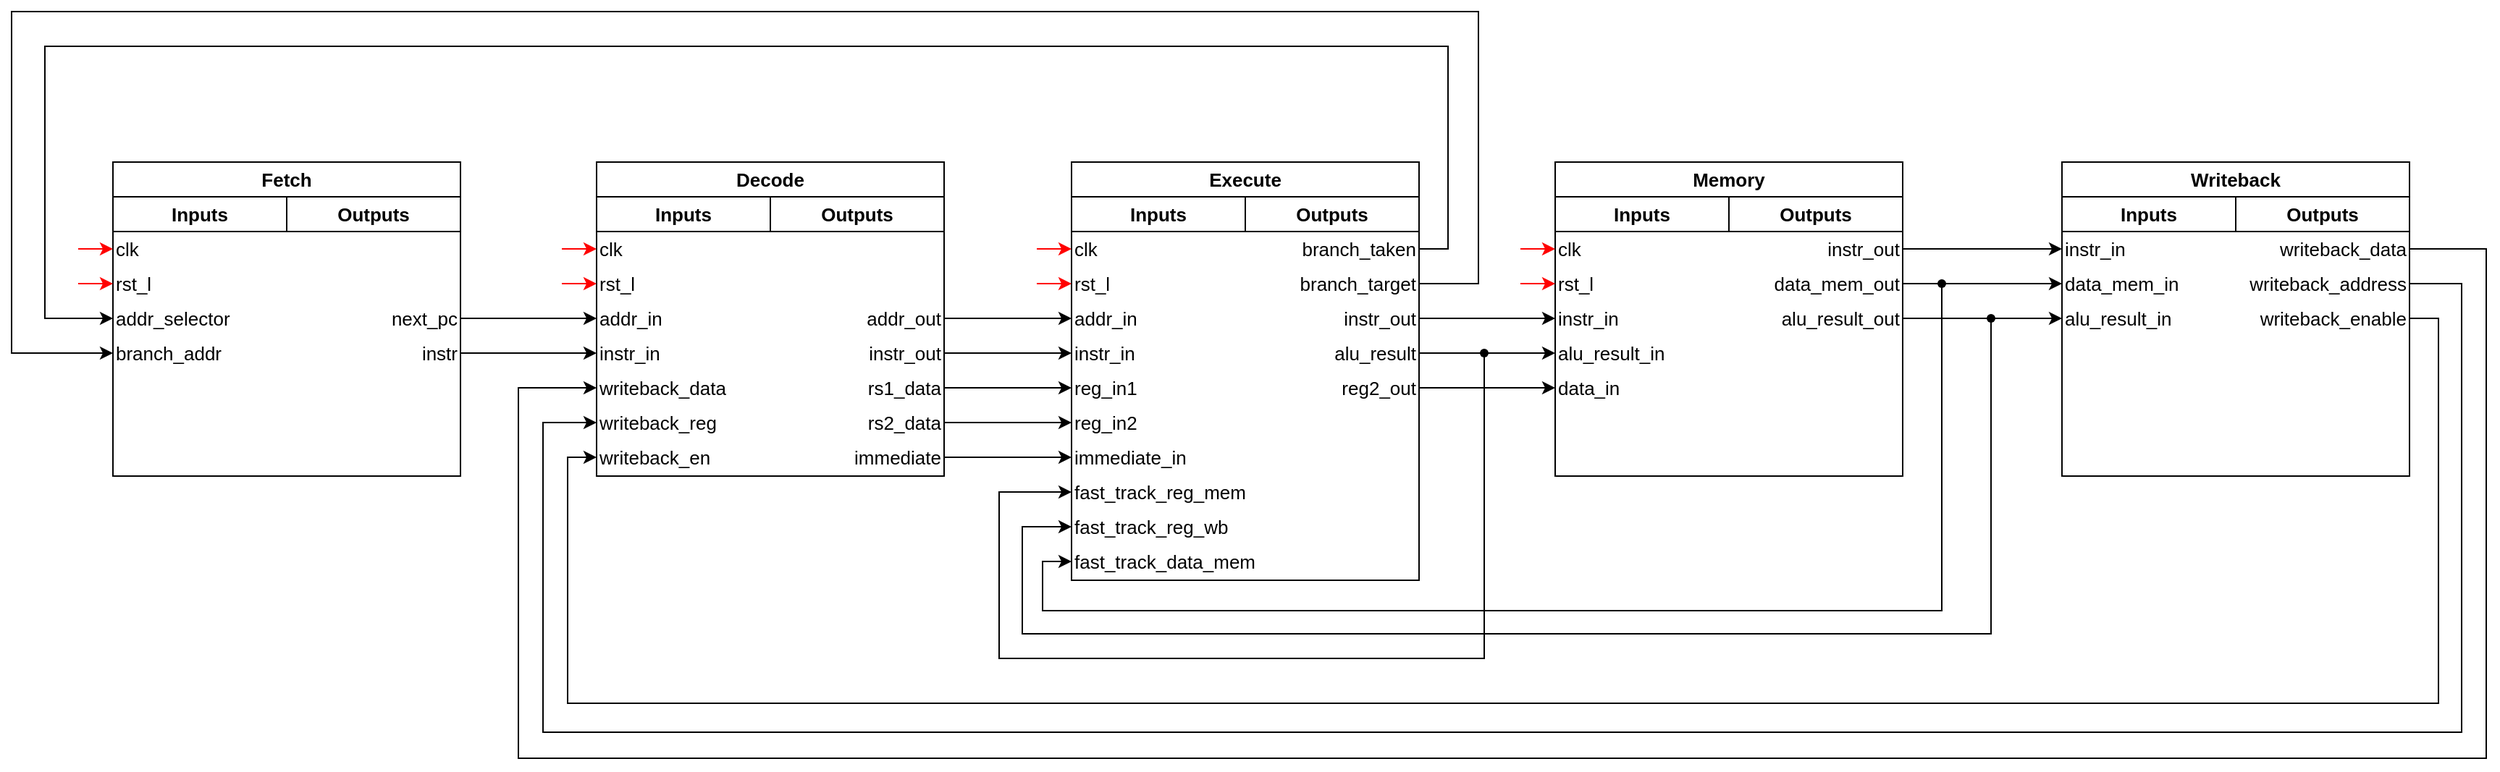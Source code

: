 <mxfile version="22.1.18" type="google">
  <diagram name="Page-1" id="lmaKrxZ75sjOHhamooZJ">
    <mxGraphModel grid="0" page="0" gridSize="10" guides="1" tooltips="1" connect="1" arrows="1" fold="1" pageScale="1" pageWidth="850" pageHeight="1100" math="0" shadow="0">
      <root>
        <mxCell id="0" />
        <mxCell id="1" parent="0" />
        <mxCell id="jIZ99uV2lW_Mv6TjgBJT-127" value="" style="rounded=0;whiteSpace=wrap;html=1;strokeWidth=1;fillColor=none;" vertex="1" parent="1">
          <mxGeometry x="187" y="319" width="240" height="169" as="geometry" />
        </mxCell>
        <mxCell id="jIZ99uV2lW_Mv6TjgBJT-135" value="" style="rounded=0;whiteSpace=wrap;html=1;strokeWidth=1;fillColor=none;" vertex="1" parent="1">
          <mxGeometry x="521" y="319" width="240" height="169" as="geometry" />
        </mxCell>
        <mxCell id="jIZ99uV2lW_Mv6TjgBJT-136" value="" style="rounded=0;whiteSpace=wrap;html=1;strokeWidth=1;fillColor=none;" vertex="1" parent="1">
          <mxGeometry x="849" y="319" width="240" height="241" as="geometry" />
        </mxCell>
        <mxCell id="jIZ99uV2lW_Mv6TjgBJT-137" value="" style="rounded=0;whiteSpace=wrap;html=1;strokeWidth=1;fillColor=none;" vertex="1" parent="1">
          <mxGeometry x="1183" y="319" width="240" height="169" as="geometry" />
        </mxCell>
        <mxCell id="jIZ99uV2lW_Mv6TjgBJT-138" value="" style="rounded=0;whiteSpace=wrap;html=1;strokeWidth=1;fillColor=none;" vertex="1" parent="1">
          <mxGeometry x="1533" y="319" width="240" height="169" as="geometry" />
        </mxCell>
        <mxCell id="jIZ99uV2lW_Mv6TjgBJT-8" value="clk" style="rounded=0;whiteSpace=wrap;html=1;align=left;fontSize=13;strokeColor=none;fillColor=none;" vertex="1" parent="1">
          <mxGeometry x="187" y="319" width="120" height="24" as="geometry" />
        </mxCell>
        <mxCell id="jIZ99uV2lW_Mv6TjgBJT-9" value="rst_l" style="rounded=0;whiteSpace=wrap;html=1;align=left;fontSize=13;strokeColor=none;fillColor=none;" vertex="1" parent="1">
          <mxGeometry x="187" y="343" width="120" height="24" as="geometry" />
        </mxCell>
        <mxCell id="jIZ99uV2lW_Mv6TjgBJT-10" value="addr_selector" style="rounded=0;whiteSpace=wrap;html=1;align=left;fontSize=13;strokeColor=none;fillColor=none;" vertex="1" parent="1">
          <mxGeometry x="187" y="367" width="120" height="24" as="geometry" />
        </mxCell>
        <mxCell id="jIZ99uV2lW_Mv6TjgBJT-11" value="branch_addr" style="rounded=0;whiteSpace=wrap;html=1;align=left;fontSize=13;strokeColor=none;fillColor=none;" vertex="1" parent="1">
          <mxGeometry x="187" y="391" width="120" height="24" as="geometry" />
        </mxCell>
        <mxCell id="jIZ99uV2lW_Mv6TjgBJT-12" value="" style="rounded=0;whiteSpace=wrap;html=1;align=left;fontSize=13;strokeColor=none;fillColor=none;" vertex="1" parent="1">
          <mxGeometry x="187" y="415" width="120" height="24" as="geometry" />
        </mxCell>
        <mxCell id="jIZ99uV2lW_Mv6TjgBJT-13" value="" style="rounded=0;whiteSpace=wrap;html=1;align=left;fontSize=13;strokeColor=none;fillColor=none;" vertex="1" parent="1">
          <mxGeometry x="187" y="439" width="120" height="24" as="geometry" />
        </mxCell>
        <mxCell id="jIZ99uV2lW_Mv6TjgBJT-14" value="" style="rounded=0;whiteSpace=wrap;html=1;align=left;fontSize=13;strokeColor=none;fillColor=none;" vertex="1" parent="1">
          <mxGeometry x="187" y="463" width="120" height="24" as="geometry" />
        </mxCell>
        <mxCell id="jIZ99uV2lW_Mv6TjgBJT-139" style="edgeStyle=orthogonalEdgeStyle;rounded=0;orthogonalLoop=1;jettySize=auto;html=1;exitX=1;exitY=0.5;exitDx=0;exitDy=0;entryX=0;entryY=0.5;entryDx=0;entryDy=0;" edge="1" parent="1" source="jIZ99uV2lW_Mv6TjgBJT-17" target="jIZ99uV2lW_Mv6TjgBJT-29">
          <mxGeometry relative="1" as="geometry" />
        </mxCell>
        <mxCell id="jIZ99uV2lW_Mv6TjgBJT-17" value="next_pc" style="rounded=0;whiteSpace=wrap;html=1;align=right;fontSize=13;strokeColor=none;fillColor=none;" vertex="1" parent="1">
          <mxGeometry x="307" y="367" width="120" height="24" as="geometry" />
        </mxCell>
        <mxCell id="jIZ99uV2lW_Mv6TjgBJT-140" style="edgeStyle=orthogonalEdgeStyle;rounded=0;orthogonalLoop=1;jettySize=auto;html=1;exitX=1;exitY=0.5;exitDx=0;exitDy=0;entryX=0;entryY=0.5;entryDx=0;entryDy=0;" edge="1" parent="1" source="jIZ99uV2lW_Mv6TjgBJT-18" target="jIZ99uV2lW_Mv6TjgBJT-30">
          <mxGeometry relative="1" as="geometry" />
        </mxCell>
        <mxCell id="jIZ99uV2lW_Mv6TjgBJT-18" value="instr" style="rounded=0;whiteSpace=wrap;html=1;align=right;fontSize=13;strokeColor=none;fillColor=none;" vertex="1" parent="1">
          <mxGeometry x="307" y="391" width="120" height="24" as="geometry" />
        </mxCell>
        <mxCell id="jIZ99uV2lW_Mv6TjgBJT-19" value="" style="rounded=0;whiteSpace=wrap;html=1;align=right;fontSize=13;strokeColor=none;fillColor=none;" vertex="1" parent="1">
          <mxGeometry x="307" y="415" width="120" height="24" as="geometry" />
        </mxCell>
        <mxCell id="jIZ99uV2lW_Mv6TjgBJT-20" value="" style="rounded=0;whiteSpace=wrap;html=1;align=right;fontSize=13;strokeColor=none;fillColor=none;" vertex="1" parent="1">
          <mxGeometry x="307" y="439" width="120" height="24" as="geometry" />
        </mxCell>
        <mxCell id="jIZ99uV2lW_Mv6TjgBJT-21" value="" style="rounded=0;whiteSpace=wrap;html=1;align=right;fontSize=13;strokeColor=none;fillColor=none;" vertex="1" parent="1">
          <mxGeometry x="307" y="463" width="119" height="24" as="geometry" />
        </mxCell>
        <mxCell id="jIZ99uV2lW_Mv6TjgBJT-70" style="edgeStyle=orthogonalEdgeStyle;rounded=0;orthogonalLoop=1;jettySize=auto;html=1;exitX=1;exitY=0.5;exitDx=0;exitDy=0;entryX=0;entryY=0.5;entryDx=0;entryDy=0;fontSize=13;" edge="1" parent="1" source="jIZ99uV2lW_Mv6TjgBJT-36" target="jIZ99uV2lW_Mv6TjgBJT-54">
          <mxGeometry relative="1" as="geometry">
            <Array as="points">
              <mxPoint x="777" y="427" />
              <mxPoint x="777" y="427" />
            </Array>
          </mxGeometry>
        </mxCell>
        <mxCell id="jIZ99uV2lW_Mv6TjgBJT-71" style="edgeStyle=orthogonalEdgeStyle;rounded=0;orthogonalLoop=1;jettySize=auto;html=1;exitX=1;exitY=0.5;exitDx=0;exitDy=0;entryX=0;entryY=0.5;entryDx=0;entryDy=0;fontSize=13;" edge="1" parent="1" source="jIZ99uV2lW_Mv6TjgBJT-35" target="jIZ99uV2lW_Mv6TjgBJT-53">
          <mxGeometry relative="1" as="geometry">
            <Array as="points">
              <mxPoint x="782" y="403" />
              <mxPoint x="782" y="403" />
            </Array>
          </mxGeometry>
        </mxCell>
        <mxCell id="jIZ99uV2lW_Mv6TjgBJT-72" style="edgeStyle=orthogonalEdgeStyle;rounded=0;orthogonalLoop=1;jettySize=auto;html=1;exitX=1;exitY=0.5;exitDx=0;exitDy=0;entryX=0;entryY=0.5;entryDx=0;entryDy=0;fontSize=13;" edge="1" parent="1" source="jIZ99uV2lW_Mv6TjgBJT-34" target="jIZ99uV2lW_Mv6TjgBJT-52">
          <mxGeometry relative="1" as="geometry">
            <Array as="points">
              <mxPoint x="789" y="379" />
              <mxPoint x="789" y="379" />
            </Array>
          </mxGeometry>
        </mxCell>
        <mxCell id="jIZ99uV2lW_Mv6TjgBJT-91" style="edgeStyle=orthogonalEdgeStyle;rounded=0;orthogonalLoop=1;jettySize=auto;html=1;exitX=1;exitY=0.5;exitDx=0;exitDy=0;entryX=0;entryY=0.5;entryDx=0;entryDy=0;fontSize=13;" edge="1" parent="1" source="jIZ99uV2lW_Mv6TjgBJT-57" target="jIZ99uV2lW_Mv6TjgBJT-10">
          <mxGeometry relative="1" as="geometry">
            <Array as="points">
              <mxPoint x="1109" y="331" />
              <mxPoint x="1109" y="191" />
              <mxPoint x="140" y="191" />
              <mxPoint x="140" y="379" />
            </Array>
          </mxGeometry>
        </mxCell>
        <mxCell id="jIZ99uV2lW_Mv6TjgBJT-92" style="edgeStyle=orthogonalEdgeStyle;rounded=0;orthogonalLoop=1;jettySize=auto;html=1;exitX=1;exitY=0.5;exitDx=0;exitDy=0;entryX=0;entryY=0.5;entryDx=0;entryDy=0;fontSize=13;" edge="1" parent="1" source="jIZ99uV2lW_Mv6TjgBJT-58" target="jIZ99uV2lW_Mv6TjgBJT-11">
          <mxGeometry relative="1" as="geometry">
            <Array as="points">
              <mxPoint x="1130" y="355" />
              <mxPoint x="1130" y="167" />
              <mxPoint x="117" y="167" />
              <mxPoint x="117" y="403" />
            </Array>
          </mxGeometry>
        </mxCell>
        <mxCell id="jIZ99uV2lW_Mv6TjgBJT-93" style="edgeStyle=orthogonalEdgeStyle;rounded=0;orthogonalLoop=1;jettySize=auto;html=1;exitX=1;exitY=0.5;exitDx=0;exitDy=0;entryX=0;entryY=0.5;entryDx=0;entryDy=0;fontSize=13;" edge="1" parent="1" source="jIZ99uV2lW_Mv6TjgBJT-59" target="jIZ99uV2lW_Mv6TjgBJT-79">
          <mxGeometry relative="1" as="geometry" />
        </mxCell>
        <mxCell id="jIZ99uV2lW_Mv6TjgBJT-95" style="edgeStyle=orthogonalEdgeStyle;rounded=0;orthogonalLoop=1;jettySize=auto;html=1;exitX=1;exitY=0.5;exitDx=0;exitDy=0;entryX=0;entryY=0.5;entryDx=0;entryDy=0;fontSize=13;" edge="1" parent="1" source="jIZ99uV2lW_Mv6TjgBJT-61" target="jIZ99uV2lW_Mv6TjgBJT-81">
          <mxGeometry relative="1" as="geometry" />
        </mxCell>
        <mxCell id="jIZ99uV2lW_Mv6TjgBJT-114" value="" style="endArrow=classic;html=1;rounded=0;entryX=0;entryY=0.5;entryDx=0;entryDy=0;strokeColor=#FF0000;fontSize=13;" edge="1" parent="1" target="jIZ99uV2lW_Mv6TjgBJT-8">
          <mxGeometry width="50" height="50" relative="1" as="geometry">
            <mxPoint x="163" y="331" as="sourcePoint" />
            <mxPoint x="168" y="335" as="targetPoint" />
          </mxGeometry>
        </mxCell>
        <mxCell id="jIZ99uV2lW_Mv6TjgBJT-115" value="" style="endArrow=classic;html=1;rounded=0;entryX=0;entryY=0.5;entryDx=0;entryDy=0;strokeColor=#FF0000;fontSize=13;" edge="1" parent="1" target="jIZ99uV2lW_Mv6TjgBJT-9">
          <mxGeometry width="50" height="50" relative="1" as="geometry">
            <mxPoint x="163" y="355" as="sourcePoint" />
            <mxPoint x="197" y="341" as="targetPoint" />
          </mxGeometry>
        </mxCell>
        <mxCell id="jIZ99uV2lW_Mv6TjgBJT-117" value="" style="endArrow=classic;html=1;rounded=0;strokeColor=#FF0000;entryX=0;entryY=0.5;entryDx=0;entryDy=0;fontSize=13;" edge="1" parent="1" target="jIZ99uV2lW_Mv6TjgBJT-27">
          <mxGeometry width="50" height="50" relative="1" as="geometry">
            <mxPoint x="497" y="331" as="sourcePoint" />
            <mxPoint x="509" y="334" as="targetPoint" />
          </mxGeometry>
        </mxCell>
        <mxCell id="jIZ99uV2lW_Mv6TjgBJT-118" value="" style="endArrow=classic;html=1;rounded=0;entryX=0;entryY=0.5;entryDx=0;entryDy=0;strokeColor=#FF0000;fontSize=13;" edge="1" parent="1" target="jIZ99uV2lW_Mv6TjgBJT-28">
          <mxGeometry width="50" height="50" relative="1" as="geometry">
            <mxPoint x="497" y="355" as="sourcePoint" />
            <mxPoint x="197" y="365" as="targetPoint" />
          </mxGeometry>
        </mxCell>
        <mxCell id="jIZ99uV2lW_Mv6TjgBJT-47" value="&lt;b style=&quot;font-size: 13px;&quot;&gt;Inputs&lt;/b&gt;" style="rounded=0;whiteSpace=wrap;html=1;fontSize=13;" vertex="1" parent="1">
          <mxGeometry x="849" y="295" width="120" height="24" as="geometry" />
        </mxCell>
        <mxCell id="jIZ99uV2lW_Mv6TjgBJT-48" value="&lt;b style=&quot;font-size: 13px;&quot;&gt;Outputs&lt;/b&gt;" style="rounded=0;whiteSpace=wrap;html=1;fontSize=13;" vertex="1" parent="1">
          <mxGeometry x="969" y="295" width="120" height="24" as="geometry" />
        </mxCell>
        <mxCell id="jIZ99uV2lW_Mv6TjgBJT-49" value="&lt;font style=&quot;font-size: 13px;&quot;&gt;&lt;b style=&quot;font-size: 13px;&quot;&gt;Execute&lt;/b&gt;&lt;/font&gt;" style="rounded=0;whiteSpace=wrap;html=1;fontSize=13;" vertex="1" parent="1">
          <mxGeometry x="849" y="271" width="240" height="24" as="geometry" />
        </mxCell>
        <mxCell id="jIZ99uV2lW_Mv6TjgBJT-52" value="addr_in" style="rounded=0;whiteSpace=wrap;html=1;align=left;fontSize=13;fillColor=none;strokeColor=none;" vertex="1" parent="1">
          <mxGeometry x="849" y="367" width="120" height="24" as="geometry" />
        </mxCell>
        <mxCell id="jIZ99uV2lW_Mv6TjgBJT-53" value="instr_in" style="rounded=0;whiteSpace=wrap;html=1;align=left;fontSize=13;fillColor=none;strokeColor=none;" vertex="1" parent="1">
          <mxGeometry x="849" y="391" width="120" height="24" as="geometry" />
        </mxCell>
        <mxCell id="jIZ99uV2lW_Mv6TjgBJT-54" value="reg_in1" style="rounded=0;whiteSpace=wrap;html=1;align=left;fontSize=13;fillColor=none;strokeColor=none;" vertex="1" parent="1">
          <mxGeometry x="849" y="415" width="120" height="24" as="geometry" />
        </mxCell>
        <mxCell id="jIZ99uV2lW_Mv6TjgBJT-55" value="reg_in2" style="rounded=0;whiteSpace=wrap;html=1;align=left;fontSize=13;fillColor=none;strokeColor=none;" vertex="1" parent="1">
          <mxGeometry x="849" y="439" width="120" height="24" as="geometry" />
        </mxCell>
        <mxCell id="jIZ99uV2lW_Mv6TjgBJT-56" value="immediate_in" style="rounded=0;whiteSpace=wrap;html=1;align=left;fontSize=13;fillColor=none;strokeColor=none;" vertex="1" parent="1">
          <mxGeometry x="849" y="463" width="120" height="24" as="geometry" />
        </mxCell>
        <mxCell id="jIZ99uV2lW_Mv6TjgBJT-57" value="branch_taken" style="rounded=0;whiteSpace=wrap;html=1;align=right;fontSize=13;fillColor=none;strokeColor=none;" vertex="1" parent="1">
          <mxGeometry x="969" y="319" width="120" height="24" as="geometry" />
        </mxCell>
        <mxCell id="jIZ99uV2lW_Mv6TjgBJT-58" value="branch_target" style="rounded=0;whiteSpace=wrap;html=1;align=right;fontSize=13;fillColor=none;strokeColor=none;" vertex="1" parent="1">
          <mxGeometry x="969" y="343" width="120" height="24" as="geometry" />
        </mxCell>
        <mxCell id="jIZ99uV2lW_Mv6TjgBJT-59" value="instr_out" style="rounded=0;whiteSpace=wrap;html=1;align=right;fontSize=13;fillColor=none;strokeColor=none;" vertex="1" parent="1">
          <mxGeometry x="969" y="367" width="120" height="24" as="geometry" />
        </mxCell>
        <mxCell id="jIZ99uV2lW_Mv6TjgBJT-155" style="edgeStyle=orthogonalEdgeStyle;rounded=0;orthogonalLoop=1;jettySize=auto;html=1;exitX=1;exitY=0.5;exitDx=0;exitDy=0;entryX=0;entryY=0.5;entryDx=0;entryDy=0;" edge="1" parent="1" source="jIZ99uV2lW_Mv6TjgBJT-60" target="jIZ99uV2lW_Mv6TjgBJT-80">
          <mxGeometry relative="1" as="geometry" />
        </mxCell>
        <mxCell id="jIZ99uV2lW_Mv6TjgBJT-60" value="alu_result" style="rounded=0;whiteSpace=wrap;html=1;align=right;fontSize=13;fillColor=none;strokeColor=none;" vertex="1" parent="1">
          <mxGeometry x="969" y="391" width="120" height="24" as="geometry" />
        </mxCell>
        <mxCell id="jIZ99uV2lW_Mv6TjgBJT-61" value="reg2_out" style="rounded=0;whiteSpace=wrap;html=1;align=right;fontSize=13;fillColor=none;strokeColor=none;" vertex="1" parent="1">
          <mxGeometry x="969" y="415" width="120" height="24" as="geometry" />
        </mxCell>
        <mxCell id="jIZ99uV2lW_Mv6TjgBJT-62" value="" style="rounded=0;whiteSpace=wrap;html=1;align=right;fontSize=13;fillColor=none;strokeColor=none;" vertex="1" parent="1">
          <mxGeometry x="969" y="439" width="120" height="24" as="geometry" />
        </mxCell>
        <mxCell id="jIZ99uV2lW_Mv6TjgBJT-63" value="" style="rounded=0;whiteSpace=wrap;html=1;align=right;fontSize=13;fillColor=none;strokeColor=none;" vertex="1" parent="1">
          <mxGeometry x="969" y="463" width="120" height="24" as="geometry" />
        </mxCell>
        <mxCell id="jIZ99uV2lW_Mv6TjgBJT-24" value="&lt;b style=&quot;font-size: 13px;&quot;&gt;Inputs&lt;/b&gt;" style="rounded=0;whiteSpace=wrap;html=1;fontSize=13;" vertex="1" parent="1">
          <mxGeometry x="521" y="295" width="120" height="24" as="geometry" />
        </mxCell>
        <mxCell id="jIZ99uV2lW_Mv6TjgBJT-25" value="&lt;b style=&quot;font-size: 13px;&quot;&gt;Outputs&lt;/b&gt;" style="rounded=0;whiteSpace=wrap;html=1;fontSize=13;" vertex="1" parent="1">
          <mxGeometry x="641" y="295" width="120" height="24" as="geometry" />
        </mxCell>
        <mxCell id="jIZ99uV2lW_Mv6TjgBJT-26" value="&lt;font style=&quot;font-size: 13px;&quot;&gt;&lt;b style=&quot;font-size: 13px;&quot;&gt;Decode&lt;/b&gt;&lt;/font&gt;" style="rounded=0;whiteSpace=wrap;html=1;fontSize=13;" vertex="1" parent="1">
          <mxGeometry x="521" y="271" width="240" height="24" as="geometry" />
        </mxCell>
        <mxCell id="jIZ99uV2lW_Mv6TjgBJT-27" value="clk" style="rounded=0;whiteSpace=wrap;html=1;align=left;fontSize=13;fillColor=none;strokeColor=none;" vertex="1" parent="1">
          <mxGeometry x="521" y="319" width="120" height="24" as="geometry" />
        </mxCell>
        <mxCell id="jIZ99uV2lW_Mv6TjgBJT-28" value="rst_l" style="rounded=0;whiteSpace=wrap;html=1;align=left;fontSize=13;fillColor=none;strokeColor=none;" vertex="1" parent="1">
          <mxGeometry x="521" y="343" width="120" height="24" as="geometry" />
        </mxCell>
        <mxCell id="jIZ99uV2lW_Mv6TjgBJT-29" value="addr_in" style="rounded=0;whiteSpace=wrap;html=1;align=left;fontSize=13;fillColor=none;strokeColor=none;" vertex="1" parent="1">
          <mxGeometry x="521" y="367" width="120" height="24" as="geometry" />
        </mxCell>
        <mxCell id="jIZ99uV2lW_Mv6TjgBJT-30" value="instr_in" style="rounded=0;whiteSpace=wrap;html=1;align=left;fontSize=13;fillColor=none;strokeColor=none;" vertex="1" parent="1">
          <mxGeometry x="521" y="391" width="120" height="24" as="geometry" />
        </mxCell>
        <mxCell id="jIZ99uV2lW_Mv6TjgBJT-31" value="writeback_data" style="rounded=0;whiteSpace=wrap;html=1;align=left;fontSize=13;fillColor=none;strokeColor=none;" vertex="1" parent="1">
          <mxGeometry x="521" y="415" width="120" height="24" as="geometry" />
        </mxCell>
        <mxCell id="jIZ99uV2lW_Mv6TjgBJT-32" value="writeback_reg" style="rounded=0;whiteSpace=wrap;html=1;align=left;fontSize=13;fillColor=none;strokeColor=none;" vertex="1" parent="1">
          <mxGeometry x="521" y="439" width="120" height="24" as="geometry" />
        </mxCell>
        <mxCell id="jIZ99uV2lW_Mv6TjgBJT-33" value="writeback_en" style="rounded=0;whiteSpace=wrap;html=1;align=left;fontSize=13;fillColor=none;strokeColor=none;" vertex="1" parent="1">
          <mxGeometry x="521" y="463" width="120" height="24" as="geometry" />
        </mxCell>
        <mxCell id="jIZ99uV2lW_Mv6TjgBJT-34" value="addr_out" style="rounded=0;whiteSpace=wrap;html=1;align=right;fontSize=13;fillColor=none;strokeColor=none;" vertex="1" parent="1">
          <mxGeometry x="641" y="367" width="120" height="24" as="geometry" />
        </mxCell>
        <mxCell id="jIZ99uV2lW_Mv6TjgBJT-35" value="instr_out" style="rounded=0;whiteSpace=wrap;html=1;align=right;fontSize=13;fillColor=none;strokeColor=none;" vertex="1" parent="1">
          <mxGeometry x="641" y="391" width="120" height="24" as="geometry" />
        </mxCell>
        <mxCell id="jIZ99uV2lW_Mv6TjgBJT-36" value="rs1_data" style="rounded=0;whiteSpace=wrap;html=1;align=right;fontSize=13;fillColor=none;strokeColor=none;" vertex="1" parent="1">
          <mxGeometry x="641" y="415" width="120" height="24" as="geometry" />
        </mxCell>
        <mxCell id="jIZ99uV2lW_Mv6TjgBJT-141" style="edgeStyle=orthogonalEdgeStyle;rounded=0;orthogonalLoop=1;jettySize=auto;html=1;exitX=1;exitY=0.5;exitDx=0;exitDy=0;entryX=0;entryY=0.5;entryDx=0;entryDy=0;" edge="1" parent="1" source="jIZ99uV2lW_Mv6TjgBJT-37" target="jIZ99uV2lW_Mv6TjgBJT-55">
          <mxGeometry relative="1" as="geometry" />
        </mxCell>
        <mxCell id="jIZ99uV2lW_Mv6TjgBJT-37" value="rs2_data" style="rounded=0;whiteSpace=wrap;html=1;align=right;fontSize=13;fillColor=none;strokeColor=none;" vertex="1" parent="1">
          <mxGeometry x="641" y="439" width="120" height="24" as="geometry" />
        </mxCell>
        <mxCell id="jIZ99uV2lW_Mv6TjgBJT-142" style="edgeStyle=orthogonalEdgeStyle;rounded=0;orthogonalLoop=1;jettySize=auto;html=1;exitX=1;exitY=0.5;exitDx=0;exitDy=0;entryX=0;entryY=0.5;entryDx=0;entryDy=0;" edge="1" parent="1" source="jIZ99uV2lW_Mv6TjgBJT-38" target="jIZ99uV2lW_Mv6TjgBJT-56">
          <mxGeometry relative="1" as="geometry" />
        </mxCell>
        <mxCell id="jIZ99uV2lW_Mv6TjgBJT-38" value="immediate" style="rounded=0;whiteSpace=wrap;html=1;align=right;fontSize=13;fillColor=none;strokeColor=none;" vertex="1" parent="1">
          <mxGeometry x="641" y="463" width="120" height="24" as="geometry" />
        </mxCell>
        <mxCell id="jIZ99uV2lW_Mv6TjgBJT-39" value="" style="rounded=0;whiteSpace=wrap;html=1;align=right;fontSize=13;fillColor=none;strokeColor=none;" vertex="1" parent="1">
          <mxGeometry x="641" y="319" width="120" height="24" as="geometry" />
        </mxCell>
        <mxCell id="jIZ99uV2lW_Mv6TjgBJT-40" value="" style="rounded=0;whiteSpace=wrap;html=1;align=right;fontSize=13;fillColor=none;strokeColor=none;" vertex="1" parent="1">
          <mxGeometry x="641" y="343" width="120" height="24" as="geometry" />
        </mxCell>
        <mxCell id="jIZ99uV2lW_Mv6TjgBJT-119" value="" style="endArrow=classic;html=1;rounded=0;strokeColor=#FF0000;entryX=0;entryY=0.5;entryDx=0;entryDy=0;fontSize=13;" edge="1" parent="1" target="jIZ99uV2lW_Mv6TjgBJT-121">
          <mxGeometry width="50" height="50" relative="1" as="geometry">
            <mxPoint x="825" y="331" as="sourcePoint" />
            <mxPoint x="837" y="334" as="targetPoint" />
          </mxGeometry>
        </mxCell>
        <mxCell id="jIZ99uV2lW_Mv6TjgBJT-120" value="" style="endArrow=classic;html=1;rounded=0;entryX=0;entryY=0.5;entryDx=0;entryDy=0;strokeColor=#FF0000;fontSize=13;" edge="1" parent="1" target="jIZ99uV2lW_Mv6TjgBJT-122">
          <mxGeometry width="50" height="50" relative="1" as="geometry">
            <mxPoint x="825" y="355" as="sourcePoint" />
            <mxPoint x="525" y="365" as="targetPoint" />
          </mxGeometry>
        </mxCell>
        <mxCell id="jIZ99uV2lW_Mv6TjgBJT-121" value="clk" style="rounded=0;whiteSpace=wrap;html=1;align=left;fontSize=13;fillColor=none;strokeColor=none;" vertex="1" parent="1">
          <mxGeometry x="849" y="319" width="120" height="24" as="geometry" />
        </mxCell>
        <mxCell id="jIZ99uV2lW_Mv6TjgBJT-122" value="rst_l" style="rounded=0;whiteSpace=wrap;html=1;align=left;fontSize=13;fillColor=none;strokeColor=none;" vertex="1" parent="1">
          <mxGeometry x="849" y="343" width="120" height="24" as="geometry" />
        </mxCell>
        <mxCell id="jIZ99uV2lW_Mv6TjgBJT-74" value="&lt;b style=&quot;font-size: 13px;&quot;&gt;Inputs&lt;/b&gt;" style="rounded=0;whiteSpace=wrap;html=1;fontSize=13;" vertex="1" parent="1">
          <mxGeometry x="1183" y="295" width="120" height="24" as="geometry" />
        </mxCell>
        <mxCell id="jIZ99uV2lW_Mv6TjgBJT-75" value="&lt;b style=&quot;font-size: 13px;&quot;&gt;Outputs&lt;/b&gt;" style="rounded=0;whiteSpace=wrap;html=1;fontSize=13;" vertex="1" parent="1">
          <mxGeometry x="1303" y="295" width="120" height="24" as="geometry" />
        </mxCell>
        <mxCell id="jIZ99uV2lW_Mv6TjgBJT-76" value="&lt;span style=&quot;font-size: 13px;&quot;&gt;&lt;b style=&quot;font-size: 13px;&quot;&gt;Memory&lt;/b&gt;&lt;/span&gt;" style="rounded=0;whiteSpace=wrap;html=1;fontSize=13;" vertex="1" parent="1">
          <mxGeometry x="1183" y="271" width="240" height="24" as="geometry" />
        </mxCell>
        <mxCell id="jIZ99uV2lW_Mv6TjgBJT-79" value="instr_in" style="rounded=0;whiteSpace=wrap;html=1;align=left;fontSize=13;fillColor=none;strokeColor=none;" vertex="1" parent="1">
          <mxGeometry x="1183" y="367" width="120" height="24" as="geometry" />
        </mxCell>
        <mxCell id="jIZ99uV2lW_Mv6TjgBJT-80" value="alu_result_in" style="rounded=0;whiteSpace=wrap;html=1;align=left;fontSize=13;fillColor=none;strokeColor=none;" vertex="1" parent="1">
          <mxGeometry x="1183" y="391" width="120" height="24" as="geometry" />
        </mxCell>
        <mxCell id="jIZ99uV2lW_Mv6TjgBJT-81" value="data_in" style="rounded=0;whiteSpace=wrap;html=1;align=left;fontSize=13;fillColor=none;strokeColor=none;" vertex="1" parent="1">
          <mxGeometry x="1183" y="415" width="120" height="24" as="geometry" />
        </mxCell>
        <mxCell id="jIZ99uV2lW_Mv6TjgBJT-82" value="" style="rounded=0;whiteSpace=wrap;html=1;align=left;fontSize=13;fillColor=none;strokeColor=none;" vertex="1" parent="1">
          <mxGeometry x="1183" y="439" width="120" height="24" as="geometry" />
        </mxCell>
        <mxCell id="jIZ99uV2lW_Mv6TjgBJT-83" value="" style="rounded=0;whiteSpace=wrap;html=1;align=left;fontSize=13;fillColor=none;strokeColor=none;" vertex="1" parent="1">
          <mxGeometry x="1183" y="463" width="120" height="24" as="geometry" />
        </mxCell>
        <mxCell id="jIZ99uV2lW_Mv6TjgBJT-131" style="edgeStyle=orthogonalEdgeStyle;rounded=0;orthogonalLoop=1;jettySize=auto;html=1;exitX=1;exitY=0.5;exitDx=0;exitDy=0;entryX=0;entryY=0.5;entryDx=0;entryDy=0;" edge="1" parent="1" source="jIZ99uV2lW_Mv6TjgBJT-84" target="jIZ99uV2lW_Mv6TjgBJT-100">
          <mxGeometry relative="1" as="geometry" />
        </mxCell>
        <mxCell id="jIZ99uV2lW_Mv6TjgBJT-84" value="instr_out" style="rounded=0;whiteSpace=wrap;html=1;align=right;fontSize=13;fillColor=none;strokeColor=none;" vertex="1" parent="1">
          <mxGeometry x="1303" y="319" width="120" height="24" as="geometry" />
        </mxCell>
        <mxCell id="jIZ99uV2lW_Mv6TjgBJT-130" style="edgeStyle=orthogonalEdgeStyle;rounded=0;orthogonalLoop=1;jettySize=auto;html=1;exitX=1;exitY=0.5;exitDx=0;exitDy=0;entryX=0;entryY=0.5;entryDx=0;entryDy=0;" edge="1" parent="1" source="jIZ99uV2lW_Mv6TjgBJT-85" target="jIZ99uV2lW_Mv6TjgBJT-101">
          <mxGeometry relative="1" as="geometry" />
        </mxCell>
        <mxCell id="jIZ99uV2lW_Mv6TjgBJT-85" value="data_mem_out" style="rounded=0;whiteSpace=wrap;html=1;align=right;fontSize=13;fillColor=none;strokeColor=none;" vertex="1" parent="1">
          <mxGeometry x="1303" y="343" width="120" height="24" as="geometry" />
        </mxCell>
        <mxCell id="jIZ99uV2lW_Mv6TjgBJT-129" style="edgeStyle=orthogonalEdgeStyle;rounded=0;orthogonalLoop=1;jettySize=auto;html=1;exitX=1;exitY=0.5;exitDx=0;exitDy=0;entryX=0;entryY=0.5;entryDx=0;entryDy=0;" edge="1" parent="1" source="jIZ99uV2lW_Mv6TjgBJT-86" target="jIZ99uV2lW_Mv6TjgBJT-102">
          <mxGeometry relative="1" as="geometry" />
        </mxCell>
        <mxCell id="jIZ99uV2lW_Mv6TjgBJT-86" value="alu_result_out" style="rounded=0;whiteSpace=wrap;html=1;align=right;fontSize=13;fillColor=none;strokeColor=none;" vertex="1" parent="1">
          <mxGeometry x="1303" y="367" width="120" height="24" as="geometry" />
        </mxCell>
        <mxCell id="jIZ99uV2lW_Mv6TjgBJT-87" value="" style="rounded=0;whiteSpace=wrap;html=1;align=right;fontSize=13;fillColor=none;strokeColor=none;" vertex="1" parent="1">
          <mxGeometry x="1303" y="391" width="120" height="24" as="geometry" />
        </mxCell>
        <mxCell id="jIZ99uV2lW_Mv6TjgBJT-88" value="" style="rounded=0;whiteSpace=wrap;html=1;align=right;fontSize=13;fillColor=none;strokeColor=none;" vertex="1" parent="1">
          <mxGeometry x="1303" y="415" width="120" height="24" as="geometry" />
        </mxCell>
        <mxCell id="jIZ99uV2lW_Mv6TjgBJT-89" value="" style="rounded=0;whiteSpace=wrap;html=1;align=right;fontSize=13;fillColor=none;strokeColor=none;" vertex="1" parent="1">
          <mxGeometry x="1303" y="439" width="120" height="24" as="geometry" />
        </mxCell>
        <mxCell id="jIZ99uV2lW_Mv6TjgBJT-90" value="" style="rounded=0;whiteSpace=wrap;html=1;align=right;fontSize=13;fillColor=none;strokeColor=none;" vertex="1" parent="1">
          <mxGeometry x="1303" y="463" width="120" height="24" as="geometry" />
        </mxCell>
        <mxCell id="jIZ99uV2lW_Mv6TjgBJT-123" value="" style="endArrow=classic;html=1;rounded=0;strokeColor=#FF0000;entryX=0;entryY=0.5;entryDx=0;entryDy=0;fontSize=13;" edge="1" parent="1" target="jIZ99uV2lW_Mv6TjgBJT-125">
          <mxGeometry width="50" height="50" relative="1" as="geometry">
            <mxPoint x="1159" y="331" as="sourcePoint" />
            <mxPoint x="1171" y="334" as="targetPoint" />
          </mxGeometry>
        </mxCell>
        <mxCell id="jIZ99uV2lW_Mv6TjgBJT-124" value="" style="endArrow=classic;html=1;rounded=0;entryX=0;entryY=0.5;entryDx=0;entryDy=0;strokeColor=#FF0000;fontSize=13;" edge="1" parent="1" target="jIZ99uV2lW_Mv6TjgBJT-126">
          <mxGeometry width="50" height="50" relative="1" as="geometry">
            <mxPoint x="1159" y="355" as="sourcePoint" />
            <mxPoint x="859" y="365" as="targetPoint" />
          </mxGeometry>
        </mxCell>
        <mxCell id="jIZ99uV2lW_Mv6TjgBJT-125" value="clk" style="rounded=0;whiteSpace=wrap;html=1;align=left;fontSize=13;fillColor=none;strokeColor=none;" vertex="1" parent="1">
          <mxGeometry x="1183" y="319" width="120" height="24" as="geometry" />
        </mxCell>
        <mxCell id="jIZ99uV2lW_Mv6TjgBJT-126" value="rst_l" style="rounded=0;whiteSpace=wrap;html=1;align=left;fontSize=13;fillColor=none;strokeColor=none;" vertex="1" parent="1">
          <mxGeometry x="1183" y="343" width="120" height="24" as="geometry" />
        </mxCell>
        <mxCell id="jIZ99uV2lW_Mv6TjgBJT-4" value="&lt;b style=&quot;font-size: 13px;&quot;&gt;Inputs&lt;/b&gt;" style="rounded=0;whiteSpace=wrap;html=1;fontSize=13;" vertex="1" parent="1">
          <mxGeometry x="187" y="295" width="120" height="24" as="geometry" />
        </mxCell>
        <mxCell id="jIZ99uV2lW_Mv6TjgBJT-5" value="&lt;b style=&quot;font-size: 13px;&quot;&gt;Outputs&lt;/b&gt;" style="rounded=0;whiteSpace=wrap;html=1;fontSize=13;" vertex="1" parent="1">
          <mxGeometry x="307" y="295" width="120" height="24" as="geometry" />
        </mxCell>
        <mxCell id="jIZ99uV2lW_Mv6TjgBJT-6" value="&lt;font style=&quot;font-size: 13px;&quot;&gt;&lt;b style=&quot;font-size: 13px;&quot;&gt;Fetch&lt;/b&gt;&lt;/font&gt;" style="rounded=0;whiteSpace=wrap;html=1;fontSize=13;" vertex="1" parent="1">
          <mxGeometry x="187" y="271" width="240" height="24" as="geometry" />
        </mxCell>
        <mxCell id="jIZ99uV2lW_Mv6TjgBJT-132" style="edgeStyle=orthogonalEdgeStyle;rounded=0;orthogonalLoop=1;jettySize=auto;html=1;exitX=1;exitY=0.5;exitDx=0;exitDy=0;entryX=0;entryY=0.5;entryDx=0;entryDy=0;" edge="1" parent="1" source="jIZ99uV2lW_Mv6TjgBJT-109" target="jIZ99uV2lW_Mv6TjgBJT-33">
          <mxGeometry relative="1" as="geometry">
            <Array as="points">
              <mxPoint x="1793" y="379" />
              <mxPoint x="1793" y="645" />
              <mxPoint x="501" y="645" />
              <mxPoint x="501" y="475" />
            </Array>
          </mxGeometry>
        </mxCell>
        <mxCell id="jIZ99uV2lW_Mv6TjgBJT-133" style="edgeStyle=orthogonalEdgeStyle;rounded=0;orthogonalLoop=1;jettySize=auto;html=1;exitX=1;exitY=0.5;exitDx=0;exitDy=0;entryX=0;entryY=0.5;entryDx=0;entryDy=0;" edge="1" parent="1" source="jIZ99uV2lW_Mv6TjgBJT-108" target="jIZ99uV2lW_Mv6TjgBJT-32">
          <mxGeometry relative="1" as="geometry">
            <Array as="points">
              <mxPoint x="1809" y="355" />
              <mxPoint x="1809" y="665" />
              <mxPoint x="484" y="665" />
              <mxPoint x="484" y="451" />
            </Array>
          </mxGeometry>
        </mxCell>
        <mxCell id="jIZ99uV2lW_Mv6TjgBJT-134" style="edgeStyle=orthogonalEdgeStyle;rounded=0;orthogonalLoop=1;jettySize=auto;html=1;exitX=1;exitY=0.5;exitDx=0;exitDy=0;entryX=0;entryY=0.5;entryDx=0;entryDy=0;" edge="1" parent="1" source="jIZ99uV2lW_Mv6TjgBJT-107" target="jIZ99uV2lW_Mv6TjgBJT-31">
          <mxGeometry relative="1" as="geometry">
            <Array as="points">
              <mxPoint x="1826" y="331" />
              <mxPoint x="1826" y="683" />
              <mxPoint x="467" y="683" />
              <mxPoint x="467" y="427" />
            </Array>
          </mxGeometry>
        </mxCell>
        <mxCell id="jIZ99uV2lW_Mv6TjgBJT-97" value="&lt;b style=&quot;font-size: 13px;&quot;&gt;Inputs&lt;/b&gt;" style="rounded=0;whiteSpace=wrap;html=1;fontSize=13;" vertex="1" parent="1">
          <mxGeometry x="1533" y="295" width="120" height="24" as="geometry" />
        </mxCell>
        <mxCell id="jIZ99uV2lW_Mv6TjgBJT-98" value="&lt;b style=&quot;font-size: 13px;&quot;&gt;Outputs&lt;/b&gt;" style="rounded=0;whiteSpace=wrap;html=1;fontSize=13;" vertex="1" parent="1">
          <mxGeometry x="1653" y="295" width="120" height="24" as="geometry" />
        </mxCell>
        <mxCell id="jIZ99uV2lW_Mv6TjgBJT-99" value="&lt;span style=&quot;font-size: 13px;&quot;&gt;&lt;b style=&quot;font-size: 13px;&quot;&gt;Writeback&lt;/b&gt;&lt;/span&gt;" style="rounded=0;whiteSpace=wrap;html=1;fontSize=13;" vertex="1" parent="1">
          <mxGeometry x="1533" y="271" width="240" height="24" as="geometry" />
        </mxCell>
        <mxCell id="jIZ99uV2lW_Mv6TjgBJT-100" value="instr_in" style="rounded=0;whiteSpace=wrap;html=1;align=left;fontSize=13;fillColor=none;strokeColor=none;" vertex="1" parent="1">
          <mxGeometry x="1533" y="319" width="120" height="24" as="geometry" />
        </mxCell>
        <mxCell id="jIZ99uV2lW_Mv6TjgBJT-101" value="data_mem_in" style="rounded=0;whiteSpace=wrap;html=1;align=left;fontSize=13;fillColor=none;strokeColor=none;" vertex="1" parent="1">
          <mxGeometry x="1533" y="343" width="120" height="24" as="geometry" />
        </mxCell>
        <mxCell id="jIZ99uV2lW_Mv6TjgBJT-102" value="alu_result_in" style="rounded=0;whiteSpace=wrap;html=1;align=left;fontSize=13;fillColor=none;strokeColor=none;" vertex="1" parent="1">
          <mxGeometry x="1533" y="367" width="120" height="24" as="geometry" />
        </mxCell>
        <mxCell id="jIZ99uV2lW_Mv6TjgBJT-103" value="" style="rounded=0;whiteSpace=wrap;html=1;align=left;fontSize=13;fillColor=none;strokeColor=none;" vertex="1" parent="1">
          <mxGeometry x="1533" y="391" width="120" height="24" as="geometry" />
        </mxCell>
        <mxCell id="jIZ99uV2lW_Mv6TjgBJT-104" value="" style="rounded=0;whiteSpace=wrap;html=1;align=left;fontSize=13;fillColor=none;strokeColor=none;" vertex="1" parent="1">
          <mxGeometry x="1533" y="415" width="120" height="24" as="geometry" />
        </mxCell>
        <mxCell id="jIZ99uV2lW_Mv6TjgBJT-105" value="" style="rounded=0;whiteSpace=wrap;html=1;align=left;fontSize=13;fillColor=none;strokeColor=none;" vertex="1" parent="1">
          <mxGeometry x="1533" y="439" width="120" height="24" as="geometry" />
        </mxCell>
        <mxCell id="jIZ99uV2lW_Mv6TjgBJT-106" value="" style="rounded=0;whiteSpace=wrap;html=1;align=left;fontSize=13;fillColor=none;strokeColor=none;" vertex="1" parent="1">
          <mxGeometry x="1533" y="463" width="120" height="24" as="geometry" />
        </mxCell>
        <mxCell id="jIZ99uV2lW_Mv6TjgBJT-107" value="writeback_data" style="rounded=0;whiteSpace=wrap;html=1;align=right;fontSize=13;fillColor=none;strokeColor=none;" vertex="1" parent="1">
          <mxGeometry x="1653" y="319" width="120" height="24" as="geometry" />
        </mxCell>
        <mxCell id="jIZ99uV2lW_Mv6TjgBJT-108" value="writeback_address" style="rounded=0;whiteSpace=wrap;html=1;align=right;fontSize=13;fillColor=none;strokeColor=none;" vertex="1" parent="1">
          <mxGeometry x="1653" y="343" width="120" height="24" as="geometry" />
        </mxCell>
        <mxCell id="jIZ99uV2lW_Mv6TjgBJT-109" value="writeback_enable" style="rounded=0;whiteSpace=wrap;html=1;align=right;fontSize=13;fillColor=none;strokeColor=none;" vertex="1" parent="1">
          <mxGeometry x="1653" y="367" width="120" height="24" as="geometry" />
        </mxCell>
        <mxCell id="jIZ99uV2lW_Mv6TjgBJT-110" value="" style="rounded=0;whiteSpace=wrap;html=1;align=right;fontSize=13;fillColor=none;strokeColor=none;" vertex="1" parent="1">
          <mxGeometry x="1653" y="391" width="120" height="24" as="geometry" />
        </mxCell>
        <mxCell id="jIZ99uV2lW_Mv6TjgBJT-111" value="" style="rounded=0;whiteSpace=wrap;html=1;align=right;fontSize=13;fillColor=none;strokeColor=none;" vertex="1" parent="1">
          <mxGeometry x="1653" y="415" width="120" height="24" as="geometry" />
        </mxCell>
        <mxCell id="jIZ99uV2lW_Mv6TjgBJT-112" value="" style="rounded=0;whiteSpace=wrap;html=1;align=right;fontSize=13;fillColor=none;strokeColor=none;" vertex="1" parent="1">
          <mxGeometry x="1653" y="439" width="120" height="24" as="geometry" />
        </mxCell>
        <mxCell id="jIZ99uV2lW_Mv6TjgBJT-113" value="" style="rounded=0;whiteSpace=wrap;html=1;align=right;fontSize=13;fillColor=none;strokeColor=none;" vertex="1" parent="1">
          <mxGeometry x="1653" y="463" width="120" height="24" as="geometry" />
        </mxCell>
        <mxCell id="jIZ99uV2lW_Mv6TjgBJT-153" style="edgeStyle=orthogonalEdgeStyle;rounded=0;orthogonalLoop=1;jettySize=auto;html=1;exitX=0;exitY=0.5;exitDx=0;exitDy=0;startArrow=classic;startFill=1;endArrow=none;endFill=0;" edge="1" parent="1" source="jIZ99uV2lW_Mv6TjgBJT-143">
          <mxGeometry relative="1" as="geometry">
            <mxPoint x="1134" y="403" as="targetPoint" />
            <Array as="points">
              <mxPoint x="799" y="499" />
              <mxPoint x="799" y="614" />
              <mxPoint x="1134" y="614" />
            </Array>
          </mxGeometry>
        </mxCell>
        <mxCell id="jIZ99uV2lW_Mv6TjgBJT-143" value="fast_track_reg_mem" style="rounded=0;whiteSpace=wrap;html=1;align=left;fontSize=13;fillColor=none;strokeColor=none;" vertex="1" parent="1">
          <mxGeometry x="849" y="487" width="120" height="24" as="geometry" />
        </mxCell>
        <mxCell id="jIZ99uV2lW_Mv6TjgBJT-152" style="edgeStyle=orthogonalEdgeStyle;rounded=0;orthogonalLoop=1;jettySize=auto;html=1;exitX=0;exitY=0.5;exitDx=0;exitDy=0;startArrow=classic;startFill=1;endArrow=none;endFill=0;" edge="1" parent="1" source="jIZ99uV2lW_Mv6TjgBJT-144" target="jIZ99uV2lW_Mv6TjgBJT-149">
          <mxGeometry relative="1" as="geometry">
            <Array as="points">
              <mxPoint x="815" y="523" />
              <mxPoint x="815" y="597" />
              <mxPoint x="1484" y="597" />
            </Array>
          </mxGeometry>
        </mxCell>
        <mxCell id="jIZ99uV2lW_Mv6TjgBJT-144" value="fast_track_reg_wb" style="rounded=0;whiteSpace=wrap;html=1;align=left;fontSize=13;fillColor=none;strokeColor=none;" vertex="1" parent="1">
          <mxGeometry x="849" y="511" width="120" height="24" as="geometry" />
        </mxCell>
        <mxCell id="jIZ99uV2lW_Mv6TjgBJT-151" style="edgeStyle=orthogonalEdgeStyle;rounded=0;orthogonalLoop=1;jettySize=auto;html=1;exitX=0;exitY=0.5;exitDx=0;exitDy=0;startArrow=classic;startFill=1;endArrow=none;endFill=0;" edge="1" parent="1" source="jIZ99uV2lW_Mv6TjgBJT-145" target="jIZ99uV2lW_Mv6TjgBJT-150">
          <mxGeometry relative="1" as="geometry">
            <Array as="points">
              <mxPoint x="829" y="547" />
              <mxPoint x="829" y="581" />
              <mxPoint x="1450" y="581" />
            </Array>
          </mxGeometry>
        </mxCell>
        <mxCell id="jIZ99uV2lW_Mv6TjgBJT-145" value="fast_track_data_mem" style="rounded=0;whiteSpace=wrap;html=1;align=left;fontSize=13;fillColor=none;strokeColor=none;" vertex="1" parent="1">
          <mxGeometry x="849" y="535" width="120" height="24" as="geometry" />
        </mxCell>
        <mxCell id="jIZ99uV2lW_Mv6TjgBJT-149" value="" style="shape=waypoint;sketch=0;fillStyle=solid;size=6;pointerEvents=1;points=[];fillColor=none;resizable=0;rotatable=0;perimeter=centerPerimeter;snapToPoint=1;" vertex="1" parent="1">
          <mxGeometry x="1474" y="369" width="20" height="20" as="geometry" />
        </mxCell>
        <mxCell id="jIZ99uV2lW_Mv6TjgBJT-150" value="" style="shape=waypoint;sketch=0;fillStyle=solid;size=6;pointerEvents=1;points=[];fillColor=none;resizable=0;rotatable=0;perimeter=centerPerimeter;snapToPoint=1;" vertex="1" parent="1">
          <mxGeometry x="1440" y="345" width="20" height="20" as="geometry" />
        </mxCell>
        <mxCell id="jIZ99uV2lW_Mv6TjgBJT-154" value="" style="shape=waypoint;sketch=0;fillStyle=solid;size=6;pointerEvents=1;points=[];fillColor=none;resizable=0;rotatable=0;perimeter=centerPerimeter;snapToPoint=1;" vertex="1" parent="1">
          <mxGeometry x="1124" y="393" width="20" height="20" as="geometry" />
        </mxCell>
      </root>
    </mxGraphModel>
  </diagram>
</mxfile>
